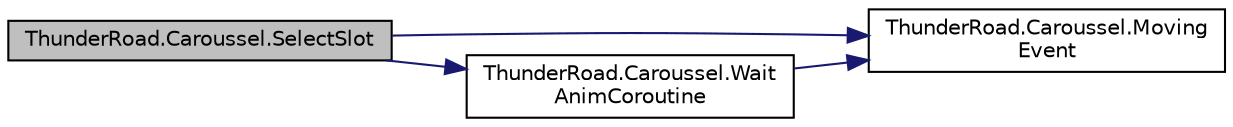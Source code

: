 digraph "ThunderRoad.Caroussel.SelectSlot"
{
 // LATEX_PDF_SIZE
  edge [fontname="Helvetica",fontsize="10",labelfontname="Helvetica",labelfontsize="10"];
  node [fontname="Helvetica",fontsize="10",shape=record];
  rankdir="LR";
  Node1 [label="ThunderRoad.Caroussel.SelectSlot",height=0.2,width=0.4,color="black", fillcolor="grey75", style="filled", fontcolor="black",tooltip="Selects the slot."];
  Node1 -> Node2 [color="midnightblue",fontsize="10",style="solid",fontname="Helvetica"];
  Node2 [label="ThunderRoad.Caroussel.Moving\lEvent",height=0.2,width=0.4,color="black", fillcolor="white", style="filled",URL="$class_thunder_road_1_1_caroussel.html#afce6d30bb494847faae07b354c84a2db",tooltip="Delegate MovingEvent"];
  Node1 -> Node3 [color="midnightblue",fontsize="10",style="solid",fontname="Helvetica"];
  Node3 [label="ThunderRoad.Caroussel.Wait\lAnimCoroutine",height=0.2,width=0.4,color="black", fillcolor="white", style="filled",URL="$class_thunder_road_1_1_caroussel.html#a5337341f618a7157345cea5ac6c0ada3",tooltip="Waits the anim coroutine."];
  Node3 -> Node2 [color="midnightblue",fontsize="10",style="solid",fontname="Helvetica"];
}
